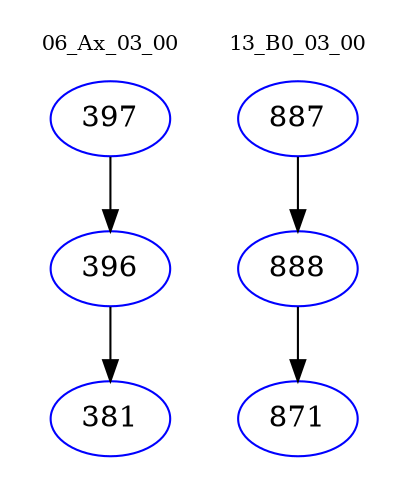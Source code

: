 digraph{
subgraph cluster_0 {
color = white
label = "06_Ax_03_00";
fontsize=10;
T0_397 [label="397", color="blue"]
T0_397 -> T0_396 [color="black"]
T0_396 [label="396", color="blue"]
T0_396 -> T0_381 [color="black"]
T0_381 [label="381", color="blue"]
}
subgraph cluster_1 {
color = white
label = "13_B0_03_00";
fontsize=10;
T1_887 [label="887", color="blue"]
T1_887 -> T1_888 [color="black"]
T1_888 [label="888", color="blue"]
T1_888 -> T1_871 [color="black"]
T1_871 [label="871", color="blue"]
}
}
